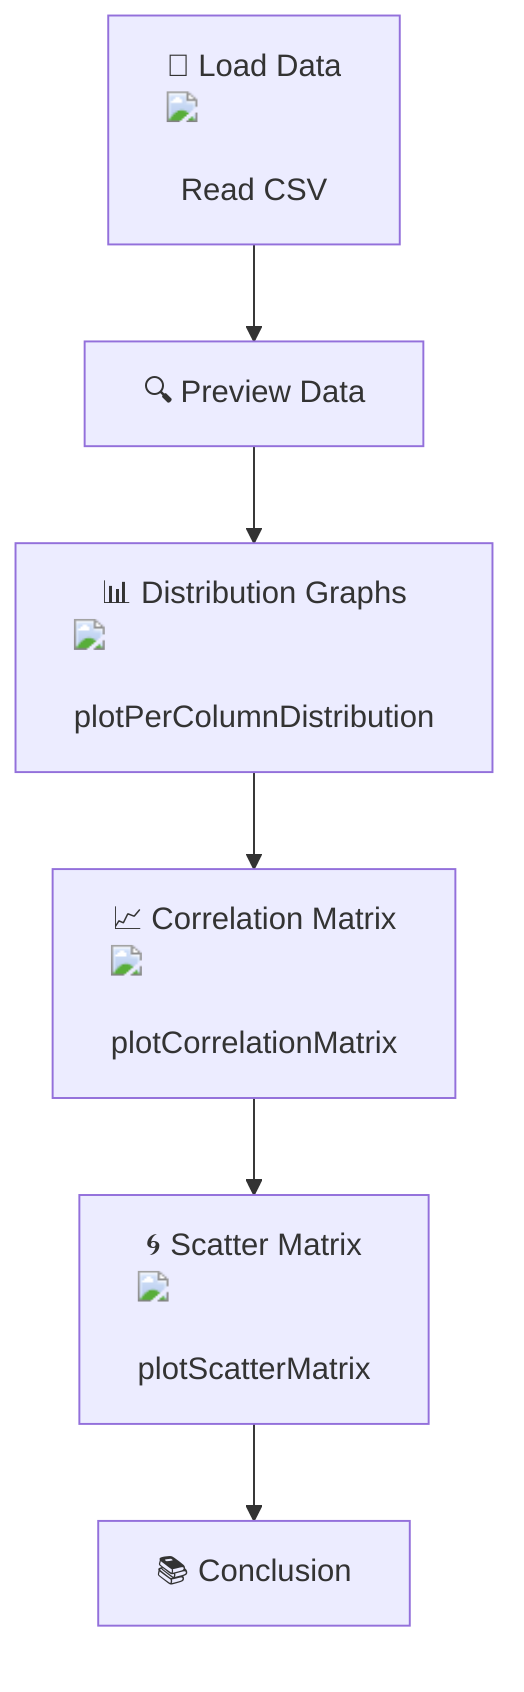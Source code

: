 flowchart TD
    A["📂 Load Data <img src='file.svg' /> <br/> Read CSV"] --> B["🔍 Preview Data"]
    B --> C["📊 Distribution Graphs <img src='hist_template.svg' /> <br/> plotPerColumnDistribution"]
    C --> D["📈 Correlation Matrix <img src='boxplot_template.svg' /> <br/> plotCorrelationMatrix"]
    D --> E["🌀 Scatter Matrix <img src='scatter_plot_template.svg' /> <br/> plotScatterMatrix"]
    E --> F["📚 Conclusion"]
